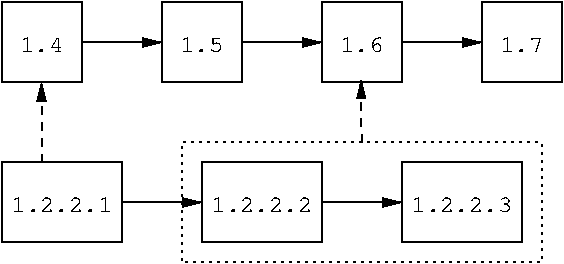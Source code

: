 #FIG 3.2
Landscape
Center
Inches
Letter  
100.00
Single
-2
1200 2
6 4200 2100 5100 2700
2 2 0 1 0 7 50 0 -1 0.000 0 0 -1 0 0 5
	 4200 2100 5100 2100 5100 2700 4200 2700 4200 2100
4 1 0 50 0 12 12 0.0000 4 135 735 4650 2475 1.2.2.2\001
-6
6 5700 2100 6600 2700
2 2 0 1 0 7 50 0 -1 0.000 0 0 -1 0 0 5
	 5700 2100 6600 2100 6600 2700 5700 2700 5700 2100
4 1 0 50 0 12 12 0.0000 4 135 735 6150 2475 1.2.2.3\001
-6
6 2700 900 3300 1500
2 2 0 1 0 7 50 0 -1 0.000 0 0 -1 0 0 5
	 2700 900 3300 900 3300 1500 2700 1500 2700 900
4 1 0 50 0 12 12 0.0000 4 135 315 3000 1275 1.4\001
-6
6 3900 900 4500 1500
2 2 0 1 0 7 50 0 -1 0.000 0 0 -1 0 0 5
	 3900 900 4500 900 4500 1500 3900 1500 3900 900
4 1 0 50 0 12 12 0.0000 4 135 315 4200 1275 1.5\001
-6
6 5100 900 5700 1500
2 2 0 1 0 7 50 0 -1 0.000 0 0 -1 0 0 5
	 5100 900 5700 900 5700 1500 5100 1500 5100 900
4 1 0 50 0 12 12 0.0000 4 135 315 5400 1275 1.6\001
-6
6 2700 2100 3600 2700
2 2 0 1 0 7 50 0 -1 0.000 0 0 -1 0 0 5
	 2700 2100 3600 2100 3600 2700 2700 2700 2700 2100
4 1 0 50 0 12 12 0.0000 4 135 735 3150 2475 1.2.2.1\001
-6
6 6300 900 6900 1500
2 2 0 1 0 7 50 0 -1 0.000 0 0 -1 0 0 5
	 6300 900 6900 900 6900 1500 6300 1500 6300 900
4 1 0 50 0 12 12 0.0000 4 135 315 6600 1275 1.7\001
-6
2 1 0 1 0 7 50 0 -1 0.000 0 0 -1 1 0 2
	1 1 1.00 60.00 120.00
	 3600 2400 4200 2400
2 1 0 1 0 7 50 0 -1 0.000 0 0 -1 1 0 2
	1 1 1.00 60.00 120.00
	 5100 2400 5700 2400
2 1 1 1 0 7 50 0 -1 4.000 0 0 -1 1 0 2
	1 1 1.00 60.00 120.00
	 3000 2100 3000 1500
2 1 0 1 0 7 50 0 -1 0.000 0 0 -1 1 0 2
	1 1 1.00 60.00 120.00
	 3300 1200 3900 1200
2 1 0 1 0 7 50 0 -1 0.000 0 0 -1 1 0 2
	1 1 1.00 60.00 120.00
	 4500 1200 5100 1200
2 1 0 1 0 7 50 0 -1 0.000 0 0 -1 1 0 2
	1 1 1.00 60.00 120.00
	 5700 1200 6300 1200
2 1 1 1 0 7 50 0 -1 4.000 0 0 -1 1 0 2
	1 1 1.00 60.00 120.00
	 5400 1950 5397 1483
2 2 2 1 0 7 50 0 -1 3.000 0 0 -1 0 0 5
	 4050 1950 6750 1950 6750 2850 4050 2850 4050 1950

